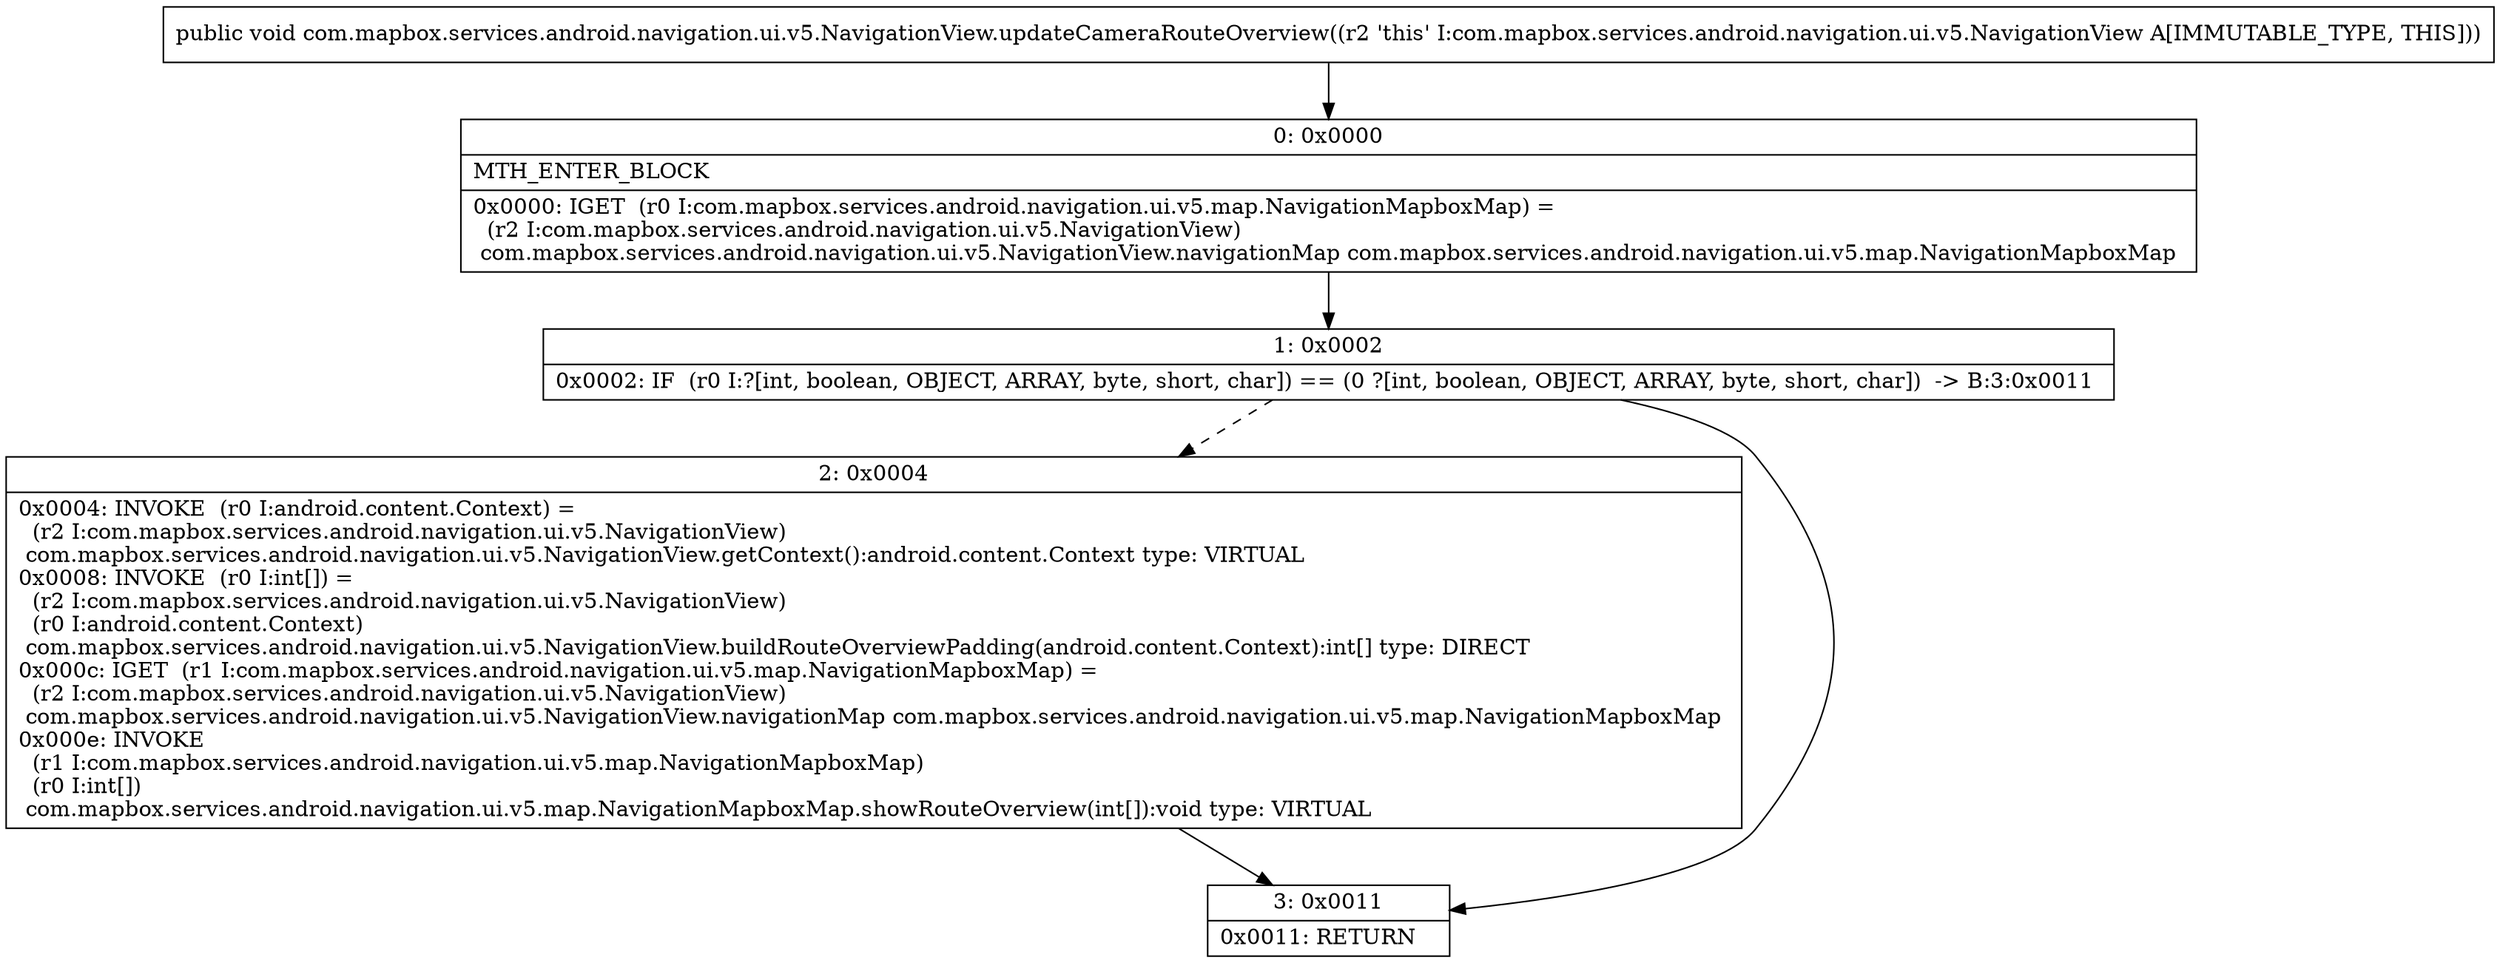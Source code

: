 digraph "CFG forcom.mapbox.services.android.navigation.ui.v5.NavigationView.updateCameraRouteOverview()V" {
Node_0 [shape=record,label="{0\:\ 0x0000|MTH_ENTER_BLOCK\l|0x0000: IGET  (r0 I:com.mapbox.services.android.navigation.ui.v5.map.NavigationMapboxMap) = \l  (r2 I:com.mapbox.services.android.navigation.ui.v5.NavigationView)\l com.mapbox.services.android.navigation.ui.v5.NavigationView.navigationMap com.mapbox.services.android.navigation.ui.v5.map.NavigationMapboxMap \l}"];
Node_1 [shape=record,label="{1\:\ 0x0002|0x0002: IF  (r0 I:?[int, boolean, OBJECT, ARRAY, byte, short, char]) == (0 ?[int, boolean, OBJECT, ARRAY, byte, short, char])  \-\> B:3:0x0011 \l}"];
Node_2 [shape=record,label="{2\:\ 0x0004|0x0004: INVOKE  (r0 I:android.content.Context) = \l  (r2 I:com.mapbox.services.android.navigation.ui.v5.NavigationView)\l com.mapbox.services.android.navigation.ui.v5.NavigationView.getContext():android.content.Context type: VIRTUAL \l0x0008: INVOKE  (r0 I:int[]) = \l  (r2 I:com.mapbox.services.android.navigation.ui.v5.NavigationView)\l  (r0 I:android.content.Context)\l com.mapbox.services.android.navigation.ui.v5.NavigationView.buildRouteOverviewPadding(android.content.Context):int[] type: DIRECT \l0x000c: IGET  (r1 I:com.mapbox.services.android.navigation.ui.v5.map.NavigationMapboxMap) = \l  (r2 I:com.mapbox.services.android.navigation.ui.v5.NavigationView)\l com.mapbox.services.android.navigation.ui.v5.NavigationView.navigationMap com.mapbox.services.android.navigation.ui.v5.map.NavigationMapboxMap \l0x000e: INVOKE  \l  (r1 I:com.mapbox.services.android.navigation.ui.v5.map.NavigationMapboxMap)\l  (r0 I:int[])\l com.mapbox.services.android.navigation.ui.v5.map.NavigationMapboxMap.showRouteOverview(int[]):void type: VIRTUAL \l}"];
Node_3 [shape=record,label="{3\:\ 0x0011|0x0011: RETURN   \l}"];
MethodNode[shape=record,label="{public void com.mapbox.services.android.navigation.ui.v5.NavigationView.updateCameraRouteOverview((r2 'this' I:com.mapbox.services.android.navigation.ui.v5.NavigationView A[IMMUTABLE_TYPE, THIS])) }"];
MethodNode -> Node_0;
Node_0 -> Node_1;
Node_1 -> Node_2[style=dashed];
Node_1 -> Node_3;
Node_2 -> Node_3;
}

